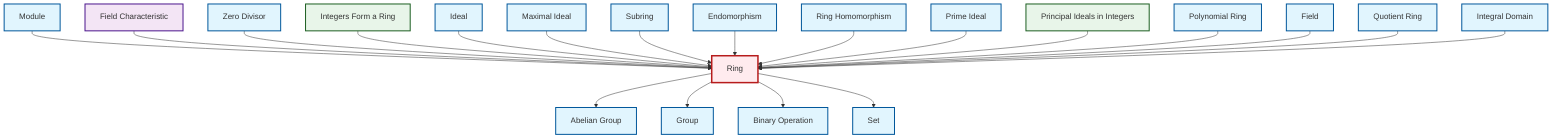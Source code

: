 graph TD
    classDef definition fill:#e1f5fe,stroke:#01579b,stroke-width:2px
    classDef theorem fill:#f3e5f5,stroke:#4a148c,stroke-width:2px
    classDef axiom fill:#fff3e0,stroke:#e65100,stroke-width:2px
    classDef example fill:#e8f5e9,stroke:#1b5e20,stroke-width:2px
    classDef current fill:#ffebee,stroke:#b71c1c,stroke-width:3px
    def-binary-operation["Binary Operation"]:::definition
    def-zero-divisor["Zero Divisor"]:::definition
    def-maximal-ideal["Maximal Ideal"]:::definition
    ex-integers-ring["Integers Form a Ring"]:::example
    def-polynomial-ring["Polynomial Ring"]:::definition
    def-abelian-group["Abelian Group"]:::definition
    def-set["Set"]:::definition
    def-subring["Subring"]:::definition
    def-quotient-ring["Quotient Ring"]:::definition
    ex-principal-ideal["Principal Ideals in Integers"]:::example
    def-field["Field"]:::definition
    def-ring-homomorphism["Ring Homomorphism"]:::definition
    def-module["Module"]:::definition
    def-ideal["Ideal"]:::definition
    def-group["Group"]:::definition
    thm-field-characteristic["Field Characteristic"]:::theorem
    def-prime-ideal["Prime Ideal"]:::definition
    def-ring["Ring"]:::definition
    def-endomorphism["Endomorphism"]:::definition
    def-integral-domain["Integral Domain"]:::definition
    def-module --> def-ring
    thm-field-characteristic --> def-ring
    def-zero-divisor --> def-ring
    def-ring --> def-abelian-group
    def-ring --> def-group
    ex-integers-ring --> def-ring
    def-ideal --> def-ring
    def-maximal-ideal --> def-ring
    def-subring --> def-ring
    def-endomorphism --> def-ring
    def-ring-homomorphism --> def-ring
    def-ring --> def-binary-operation
    def-prime-ideal --> def-ring
    ex-principal-ideal --> def-ring
    def-polynomial-ring --> def-ring
    def-field --> def-ring
    def-quotient-ring --> def-ring
    def-integral-domain --> def-ring
    def-ring --> def-set
    class def-ring current